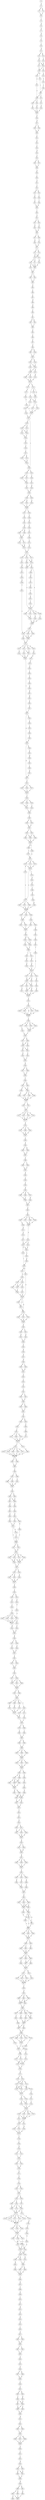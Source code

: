 strict digraph  {
	S0 -> S1 [ label = P ];
	S1 -> S2 [ label = D ];
	S1 -> S3 [ label = E ];
	S2 -> S4 [ label = T ];
	S3 -> S4 [ label = T ];
	S4 -> S5 [ label = I ];
	S5 -> S6 [ label = D ];
	S6 -> S7 [ label = E ];
	S7 -> S8 [ label = R ];
	S8 -> S9 [ label = T ];
	S9 -> S10 [ label = I ];
	S10 -> S11 [ label = N ];
	S11 -> S12 [ label = K ];
	S11 -> S13 [ label = N ];
	S12 -> S14 [ label = K ];
	S13 -> S15 [ label = L ];
	S14 -> S16 [ label = K ];
	S14 -> S17 [ label = N ];
	S15 -> S16 [ label = K ];
	S16 -> S18 [ label = L ];
	S16 -> S19 [ label = I ];
	S17 -> S18 [ label = L ];
	S18 -> S20 [ label = T ];
	S18 -> S21 [ label = N ];
	S19 -> S22 [ label = A ];
	S20 -> S23 [ label = P ];
	S21 -> S24 [ label = I ];
	S22 -> S25 [ label = D ];
	S23 -> S26 [ label = F ];
	S24 -> S27 [ label = Y ];
	S24 -> S26 [ label = F ];
	S25 -> S28 [ label = E ];
	S26 -> S29 [ label = T ];
	S26 -> S30 [ label = V ];
	S27 -> S31 [ label = K ];
	S28 -> S24 [ label = I ];
	S29 -> S32 [ label = I ];
	S30 -> S33 [ label = R ];
	S31 -> S34 [ label = E ];
	S32 -> S35 [ label = Q ];
	S33 -> S35 [ label = Q ];
	S34 -> S35 [ label = Q ];
	S35 -> S36 [ label = E ];
	S36 -> S37 [ label = N ];
	S37 -> S38 [ label = L ];
	S37 -> S39 [ label = V ];
	S38 -> S40 [ label = N ];
	S39 -> S40 [ label = N ];
	S40 -> S41 [ label = L ];
	S41 -> S42 [ label = A ];
	S42 -> S43 [ label = L ];
	S43 -> S44 [ label = N ];
	S44 -> S45 [ label = S ];
	S45 -> S46 [ label = A ];
	S45 -> S47 [ label = S ];
	S46 -> S48 [ label = S ];
	S47 -> S48 [ label = S ];
	S48 -> S49 [ label = A ];
	S49 -> S50 [ label = I ];
	S50 -> S51 [ label = G ];
	S51 -> S52 [ label = C ];
	S52 -> S53 [ label = H ];
	S52 -> S54 [ label = S ];
	S53 -> S55 [ label = V ];
	S54 -> S56 [ label = I ];
	S55 -> S57 [ label = V ];
	S56 -> S58 [ label = I ];
	S57 -> S59 [ label = N ];
	S58 -> S59 [ label = N ];
	S59 -> S60 [ label = I ];
	S60 -> S61 [ label = G ];
	S61 -> S62 [ label = A ];
	S61 -> S63 [ label = V ];
	S62 -> S64 [ label = E ];
	S63 -> S65 [ label = F ];
	S64 -> S66 [ label = D ];
	S65 -> S66 [ label = D ];
	S66 -> S67 [ label = L ];
	S66 -> S68 [ label = I ];
	S67 -> S69 [ label = K ];
	S68 -> S70 [ label = T ];
	S69 -> S71 [ label = E ];
	S70 -> S71 [ label = E ];
	S71 -> S72 [ label = G ];
	S71 -> S73 [ label = A ];
	S72 -> S74 [ label = K ];
	S72 -> S75 [ label = R ];
	S73 -> S74 [ label = K ];
	S74 -> S76 [ label = P ];
	S74 -> S77 [ label = E ];
	S75 -> S78 [ label = Q ];
	S76 -> S79 [ label = Y ];
	S76 -> S80 [ label = H ];
	S77 -> S80 [ label = H ];
	S78 -> S80 [ label = H ];
	S79 -> S81 [ label = L ];
	S80 -> S81 [ label = L ];
	S81 -> S82 [ label = V ];
	S81 -> S83 [ label = I ];
	S82 -> S84 [ label = L ];
	S83 -> S84 [ label = L ];
	S84 -> S85 [ label = G ];
	S85 -> S86 [ label = L ];
	S86 -> S87 [ label = L ];
	S87 -> S88 [ label = W ];
	S88 -> S89 [ label = Q ];
	S89 -> S90 [ label = V ];
	S90 -> S91 [ label = I ];
	S91 -> S92 [ label = K ];
	S91 -> S93 [ label = R ];
	S92 -> S94 [ label = I ];
	S93 -> S94 [ label = I ];
	S94 -> S95 [ label = G ];
	S95 -> S96 [ label = L ];
	S96 -> S97 [ label = F ];
	S97 -> S98 [ label = A ];
	S98 -> S99 [ label = D ];
	S98 -> S100 [ label = K ];
	S99 -> S101 [ label = I ];
	S100 -> S101 [ label = I ];
	S101 -> S102 [ label = E ];
	S101 -> S103 [ label = D ];
	S102 -> S104 [ label = L ];
	S102 -> S105 [ label = I ];
	S103 -> S104 [ label = L ];
	S104 -> S106 [ label = S ];
	S104 -> S107 [ label = K ];
	S105 -> S106 [ label = S ];
	S106 -> S108 [ label = R ];
	S106 -> S109 [ label = K ];
	S107 -> S110 [ label = H ];
	S108 -> S111 [ label = N ];
	S109 -> S111 [ label = N ];
	S110 -> S111 [ label = N ];
	S111 -> S112 [ label = E ];
	S111 -> S113 [ label = P ];
	S112 -> S114 [ label = V ];
	S112 -> S115 [ label = A ];
	S112 -> S116 [ label = V ];
	S113 -> S117 [ label = G ];
	S114 -> S118 [ label = L ];
	S114 -> S119 [ label = M ];
	S115 -> S118 [ label = L ];
	S116 -> S115 [ label = A ];
	S117 -> S120 [ label = I ];
	S118 -> S121 [ label = I ];
	S118 -> S122 [ label = V ];
	S119 -> S123 [ label = F ];
	S120 -> S124 [ label = S ];
	S121 -> S125 [ label = A ];
	S122 -> S125 [ label = A ];
	S123 -> S126 [ label = S ];
	S124 -> S125 [ label = A ];
	S125 -> S127 [ label = L ];
	S126 -> S127 [ label = L ];
	S127 -> S128 [ label = L ];
	S127 -> S129 [ label = L ];
	S128 -> S130 [ label = R ];
	S128 -> S131 [ label = E ];
	S129 -> S132 [ label = M ];
	S129 -> S133 [ label = L ];
	S130 -> S134 [ label = E ];
	S130 -> S135 [ label = D ];
	S131 -> S134 [ label = E ];
	S132 -> S136 [ label = K ];
	S132 -> S137 [ label = A ];
	S133 -> S138 [ label = T ];
	S134 -> S139 [ label = G ];
	S135 -> S139 [ label = G ];
	S136 -> S140 [ label = L ];
	S137 -> S140 [ label = L ];
	S138 -> S141 [ label = V ];
	S139 -> S142 [ label = E ];
	S140 -> S143 [ label = S ];
	S141 -> S144 [ label = R ];
	S142 -> S145 [ label = S ];
	S143 -> S146 [ label = P ];
	S144 -> S146 [ label = P ];
	S145 -> S147 [ label = L ];
	S146 -> S148 [ label = E ];
	S146 -> S149 [ label = L ];
	S147 -> S150 [ label = E ];
	S147 -> S151 [ label = D ];
	S148 -> S152 [ label = E ];
	S148 -> S153 [ label = D ];
	S149 -> S154 [ label = Q ];
	S150 -> S155 [ label = D ];
	S151 -> S155 [ label = D ];
	S152 -> S156 [ label = L ];
	S153 -> S156 [ label = L ];
	S154 -> S156 [ label = L ];
	S155 -> S129 [ label = L ];
	S156 -> S157 [ label = L ];
	S156 -> S158 [ label = I ];
	S157 -> S159 [ label = L ];
	S158 -> S160 [ label = F ];
	S159 -> S161 [ label = R ];
	S160 -> S162 [ label = N ];
	S161 -> S163 [ label = W ];
	S162 -> S164 [ label = P ];
	S163 -> S165 [ label = A ];
	S163 -> S166 [ label = M ];
	S164 -> S167 [ label = L ];
	S165 -> S168 [ label = N ];
	S166 -> S168 [ label = N ];
	S167 -> S169 [ label = H ];
	S168 -> S170 [ label = Y ];
	S168 -> S171 [ label = F ];
	S169 -> S172 [ label = L ];
	S170 -> S173 [ label = H ];
	S171 -> S173 [ label = H ];
	S172 -> S174 [ label = K ];
	S173 -> S175 [ label = L ];
	S174 -> S175 [ label = L ];
	S175 -> S176 [ label = E ];
	S175 -> S177 [ label = A ];
	S175 -> S178 [ label = K ];
	S176 -> S179 [ label = N ];
	S176 -> S180 [ label = E ];
	S177 -> S179 [ label = N ];
	S178 -> S181 [ label = S ];
	S179 -> S182 [ label = S ];
	S179 -> S183 [ label = A ];
	S180 -> S183 [ label = A ];
	S181 -> S184 [ label = M ];
	S182 -> S185 [ label = G ];
	S182 -> S186 [ label = A ];
	S183 -> S185 [ label = G ];
	S184 -> S187 [ label = S ];
	S185 -> S188 [ label = C ];
	S185 -> S189 [ label = G ];
	S185 -> S190 [ label = V ];
	S185 -> S191 [ label = Y ];
	S186 -> S192 [ label = K ];
	S187 -> S193 [ label = I ];
	S188 -> S194 [ label = S ];
	S189 -> S195 [ label = K ];
	S190 -> S196 [ label = G ];
	S191 -> S196 [ label = G ];
	S192 -> S197 [ label = Y ];
	S193 -> S198 [ label = Q ];
	S194 -> S199 [ label = K ];
	S195 -> S199 [ label = K ];
	S196 -> S199 [ label = K ];
	S197 -> S200 [ label = Q ];
	S198 -> S201 [ label = V ];
	S199 -> S202 [ label = I ];
	S200 -> S203 [ label = A ];
	S201 -> S204 [ label = S ];
	S202 -> S204 [ label = S ];
	S202 -> S205 [ label = K ];
	S202 -> S206 [ label = N ];
	S203 -> S207 [ label = K ];
	S204 -> S208 [ label = N ];
	S204 -> S209 [ label = S ];
	S205 -> S208 [ label = N ];
	S206 -> S208 [ label = N ];
	S207 -> S210 [ label = T ];
	S208 -> S211 [ label = F ];
	S209 -> S211 [ label = F ];
	S210 -> S185 [ label = G ];
	S211 -> S212 [ label = S ];
	S211 -> S213 [ label = N ];
	S211 -> S214 [ label = T ];
	S211 -> S215 [ label = R ];
	S212 -> S216 [ label = T ];
	S212 -> S217 [ label = S ];
	S213 -> S218 [ label = A ];
	S214 -> S217 [ label = S ];
	S215 -> S219 [ label = Q ];
	S216 -> S220 [ label = D ];
	S217 -> S220 [ label = D ];
	S218 -> S220 [ label = D ];
	S219 -> S221 [ label = N ];
	S220 -> S222 [ label = I ];
	S221 -> S223 [ label = F ];
	S222 -> S224 [ label = K ];
	S222 -> S225 [ label = S ];
	S223 -> S226 [ label = S ];
	S224 -> S227 [ label = D ];
	S224 -> S228 [ label = C ];
	S225 -> S229 [ label = L ];
	S226 -> S230 [ label = I ];
	S227 -> S231 [ label = S ];
	S228 -> S232 [ label = S ];
	S229 -> S233 [ label = I ];
	S230 -> S234 [ label = T ];
	S231 -> S235 [ label = K ];
	S231 -> S236 [ label = I ];
	S231 -> S237 [ label = R ];
	S232 -> S238 [ label = H ];
	S233 -> S239 [ label = L ];
	S234 -> S240 [ label = L ];
	S235 -> S241 [ label = A ];
	S236 -> S241 [ label = A ];
	S237 -> S241 [ label = A ];
	S238 -> S242 [ label = I ];
	S239 -> S243 [ label = T ];
	S240 -> S244 [ label = Q ];
	S241 -> S245 [ label = Y ];
	S242 -> S246 [ label = I ];
	S243 -> S224 [ label = K ];
	S244 -> S247 [ label = N ];
	S245 -> S248 [ label = Y ];
	S245 -> S249 [ label = A ];
	S245 -> S250 [ label = F ];
	S246 -> S251 [ label = E ];
	S247 -> S252 [ label = H ];
	S248 -> S253 [ label = H ];
	S249 -> S254 [ label = C ];
	S250 -> S253 [ label = H ];
	S251 -> S227 [ label = D ];
	S252 -> S255 [ label = S ];
	S253 -> S256 [ label = L ];
	S254 -> S256 [ label = L ];
	S255 -> S257 [ label = S ];
	S256 -> S258 [ label = L ];
	S257 -> S222 [ label = I ];
	S258 -> S259 [ label = E ];
	S258 -> S260 [ label = N ];
	S259 -> S261 [ label = Q ];
	S260 -> S261 [ label = Q ];
	S261 -> S262 [ label = V ];
	S261 -> S263 [ label = I ];
	S262 -> S264 [ label = A ];
	S262 -> S265 [ label = S ];
	S263 -> S266 [ label = Q ];
	S263 -> S264 [ label = A ];
	S264 -> S267 [ label = P ];
	S265 -> S267 [ label = P ];
	S266 -> S267 [ label = P ];
	S267 -> S268 [ label = K ];
	S267 -> S269 [ label = V ];
	S268 -> S270 [ label = G ];
	S269 -> S271 [ label = D ];
	S270 -> S271 [ label = D ];
	S271 -> S272 [ label = E ];
	S271 -> S273 [ label = D ];
	S271 -> S274 [ label = K ];
	S272 -> S275 [ label = E ];
	S272 -> S276 [ label = D ];
	S273 -> S275 [ label = E ];
	S274 -> S275 [ label = E ];
	S275 -> S277 [ label = G ];
	S275 -> S278 [ label = T ];
	S276 -> S277 [ label = G ];
	S277 -> S279 [ label = I ];
	S277 -> S280 [ label = Q ];
	S277 -> S281 [ label = V ];
	S278 -> S282 [ label = N ];
	S279 -> S283 [ label = P ];
	S280 -> S283 [ label = P ];
	S281 -> S283 [ label = P ];
	S282 -> S284 [ label = Q ];
	S283 -> S285 [ label = A ];
	S283 -> S286 [ label = P ];
	S283 -> S287 [ label = R ];
	S284 -> S288 [ label = Y ];
	S285 -> S289 [ label = V ];
	S286 -> S290 [ label = I ];
	S287 -> S289 [ label = V ];
	S288 -> S291 [ label = E ];
	S289 -> S292 [ label = V ];
	S289 -> S293 [ label = D ];
	S290 -> S294 [ label = T ];
	S290 -> S295 [ label = A ];
	S291 -> S296 [ label = L ];
	S292 -> S297 [ label = I ];
	S293 -> S297 [ label = I ];
	S294 -> S298 [ label = A ];
	S295 -> S297 [ label = I ];
	S296 -> S299 [ label = M ];
	S297 -> S300 [ label = D ];
	S298 -> S301 [ label = T ];
	S299 -> S283 [ label = P ];
	S300 -> S302 [ label = M ];
	S300 -> S303 [ label = F ];
	S301 -> S304 [ label = I ];
	S302 -> S305 [ label = S ];
	S302 -> S306 [ label = T ];
	S303 -> S305 [ label = S ];
	S304 -> S307 [ label = E ];
	S305 -> S308 [ label = G ];
	S306 -> S308 [ label = G ];
	S307 -> S309 [ label = V ];
	S308 -> S310 [ label = L ];
	S308 -> S311 [ label = F ];
	S309 -> S312 [ label = K ];
	S310 -> S313 [ label = R ];
	S311 -> S314 [ label = N ];
	S312 -> S315 [ label = D ];
	S312 -> S316 [ label = S ];
	S312 -> S317 [ label = E ];
	S313 -> S318 [ label = E ];
	S314 -> S319 [ label = D ];
	S315 -> S320 [ label = D ];
	S315 -> S321 [ label = E ];
	S316 -> S322 [ label = N ];
	S317 -> S320 [ label = D ];
	S318 -> S312 [ label = K ];
	S319 -> S312 [ label = K ];
	S320 -> S323 [ label = I ];
	S320 -> S324 [ label = L ];
	S320 -> S325 [ label = V ];
	S321 -> S324 [ label = L ];
	S322 -> S326 [ label = T ];
	S323 -> S327 [ label = Q ];
	S324 -> S328 [ label = K ];
	S324 -> S329 [ label = R ];
	S325 -> S328 [ label = K ];
	S326 -> S330 [ label = D ];
	S327 -> S331 [ label = R ];
	S328 -> S331 [ label = R ];
	S329 -> S331 [ label = R ];
	S330 -> S331 [ label = R ];
	S331 -> S332 [ label = A ];
	S332 -> S333 [ label = E ];
	S333 -> S334 [ label = C ];
	S333 -> S335 [ label = R ];
	S333 -> S336 [ label = M ];
	S333 -> S337 [ label = V ];
	S333 -> S338 [ label = S ];
	S334 -> S336 [ label = M ];
	S335 -> S336 [ label = M ];
	S336 -> S339 [ label = L ];
	S337 -> S336 [ label = M ];
	S338 -> S336 [ label = M ];
	S339 -> S340 [ label = Q ];
	S339 -> S341 [ label = E ];
	S339 -> S342 [ label = D ];
	S339 -> S343 [ label = V ];
	S340 -> S344 [ label = Q ];
	S341 -> S345 [ label = E ];
	S342 -> S344 [ label = Q ];
	S343 -> S344 [ label = Q ];
	S344 -> S346 [ label = A ];
	S345 -> S346 [ label = A ];
	S346 -> S347 [ label = E ];
	S346 -> S348 [ label = D ];
	S347 -> S349 [ label = R ];
	S348 -> S349 [ label = R ];
	S348 -> S350 [ label = K ];
	S349 -> S351 [ label = L ];
	S349 -> S352 [ label = M ];
	S350 -> S351 [ label = L ];
	S351 -> S353 [ label = G ];
	S352 -> S354 [ label = N ];
	S353 -> S355 [ label = C ];
	S354 -> S355 [ label = C ];
	S355 -> S356 [ label = R ];
	S356 -> S357 [ label = Q ];
	S356 -> S358 [ label = E ];
	S357 -> S359 [ label = F ];
	S358 -> S359 [ label = F ];
	S359 -> S360 [ label = V ];
	S360 -> S361 [ label = T ];
	S360 -> S362 [ label = M ];
	S361 -> S363 [ label = A ];
	S361 -> S364 [ label = P ];
	S362 -> S363 [ label = A ];
	S363 -> S365 [ label = T ];
	S363 -> S366 [ label = K ];
	S363 -> S367 [ label = H ];
	S364 -> S368 [ label = A ];
	S365 -> S369 [ label = D ];
	S366 -> S369 [ label = D ];
	S367 -> S369 [ label = D ];
	S368 -> S369 [ label = D ];
	S369 -> S370 [ label = V ];
	S369 -> S371 [ label = I ];
	S370 -> S372 [ label = V ];
	S371 -> S372 [ label = V ];
	S372 -> S373 [ label = R ];
	S372 -> S374 [ label = K ];
	S372 -> S375 [ label = S ];
	S372 -> S376 [ label = N ];
	S373 -> S377 [ label = G ];
	S374 -> S377 [ label = G ];
	S375 -> S377 [ label = G ];
	S376 -> S377 [ label = G ];
	S377 -> S378 [ label = N ];
	S378 -> S379 [ label = P ];
	S378 -> S380 [ label = T ];
	S378 -> S381 [ label = S ];
	S379 -> S382 [ label = K ];
	S380 -> S382 [ label = K ];
	S381 -> S382 [ label = K ];
	S382 -> S383 [ label = L ];
	S383 -> S384 [ label = N ];
	S384 -> S385 [ label = L ];
	S384 -> S386 [ label = M ];
	S385 -> S387 [ label = A ];
	S386 -> S387 [ label = A ];
	S387 -> S388 [ label = F ];
	S388 -> S389 [ label = I ];
	S388 -> S390 [ label = V ];
	S389 -> S391 [ label = A ];
	S390 -> S391 [ label = A ];
	S391 -> S392 [ label = N ];
	S392 -> S393 [ label = L ];
	S393 -> S394 [ label = F ];
	S394 -> S395 [ label = N ];
	S395 -> S396 [ label = R ];
	S395 -> S397 [ label = T ];
	S395 -> S398 [ label = K ];
	S396 -> S399 [ label = Y ];
	S397 -> S400 [ label = H ];
	S398 -> S399 [ label = Y ];
	S399 -> S401 [ label = P ];
	S400 -> S401 [ label = P ];
	S401 -> S402 [ label = A ];
	S402 -> S403 [ label = L ];
	S403 -> S404 [ label = H ];
	S403 -> S405 [ label = V ];
	S403 -> S406 [ label = K ];
	S403 -> S407 [ label = Q ];
	S404 -> S408 [ label = K ];
	S405 -> S409 [ label = A ];
	S406 -> S408 [ label = K ];
	S407 -> S408 [ label = K ];
	S408 -> S410 [ label = P ];
	S409 -> S411 [ label = R ];
	S410 -> S412 [ label = E ];
	S410 -> S413 [ label = A ];
	S411 -> S414 [ label = D ];
	S412 -> S415 [ label = N ];
	S412 -> S416 [ label = E ];
	S413 -> S415 [ label = N ];
	S414 -> S417 [ label = I ];
	S415 -> S418 [ label = Q ];
	S416 -> S419 [ label = I ];
	S417 -> S412 [ label = E ];
	S418 -> S420 [ label = D ];
	S419 -> S421 [ label = D ];
	S419 -> S422 [ label = E ];
	S420 -> S419 [ label = I ];
	S421 -> S423 [ label = W ];
	S422 -> S424 [ label = E ];
	S423 -> S425 [ label = G ];
	S423 -> S426 [ label = S ];
	S424 -> S427 [ label = G ];
	S424 -> S428 [ label = E ];
	S424 -> S429 [ label = A ];
	S425 -> S430 [ label = A ];
	S425 -> S431 [ label = L ];
	S426 -> S432 [ label = S ];
	S426 -> S431 [ label = L ];
	S427 -> S428 [ label = E ];
	S428 -> S433 [ label = T ];
	S428 -> S434 [ label = D ];
	S428 -> S435 [ label = S ];
	S429 -> S427 [ label = G ];
	S430 -> S436 [ label = L ];
	S431 -> S436 [ label = L ];
	S432 -> S437 [ label = I ];
	S433 -> S438 [ label = R ];
	S434 -> S438 [ label = R ];
	S435 -> S438 [ label = R ];
	S436 -> S424 [ label = E ];
	S437 -> S424 [ label = E ];
	S438 -> S439 [ label = E ];
	S439 -> S440 [ label = E ];
	S439 -> S441 [ label = V ];
	S440 -> S442 [ label = R ];
	S441 -> S443 [ label = K ];
	S442 -> S444 [ label = T ];
	S443 -> S444 [ label = T ];
	S444 -> S445 [ label = F ];
	S445 -> S446 [ label = R ];
	S446 -> S447 [ label = N ];
	S447 -> S448 [ label = W ];
	S448 -> S449 [ label = M ];
	S448 -> S450 [ label = I ];
	S449 -> S451 [ label = N ];
	S450 -> S451 [ label = N ];
	S451 -> S452 [ label = S ];
	S452 -> S453 [ label = L ];
	S453 -> S454 [ label = G ];
	S454 -> S455 [ label = V ];
	S455 -> S456 [ label = N ];
	S455 -> S457 [ label = S ];
	S456 -> S458 [ label = P ];
	S457 -> S458 [ label = P ];
	S458 -> S459 [ label = R ];
	S458 -> S460 [ label = F ];
	S459 -> S461 [ label = V ];
	S460 -> S461 [ label = V ];
	S461 -> S462 [ label = N ];
	S462 -> S463 [ label = H ];
	S462 -> S464 [ label = K ];
	S463 -> S465 [ label = L ];
	S464 -> S466 [ label = F ];
	S465 -> S467 [ label = Y ];
	S466 -> S468 [ label = T ];
	S467 -> S469 [ label = S ];
	S467 -> S470 [ label = G ];
	S467 -> S471 [ label = T ];
	S468 -> S472 [ label = R ];
	S469 -> S473 [ label = D ];
	S470 -> S473 [ label = D ];
	S471 -> S473 [ label = D ];
	S472 -> S473 [ label = D ];
	S473 -> S474 [ label = L ];
	S473 -> S475 [ label = I ];
	S474 -> S476 [ label = S ];
	S474 -> S477 [ label = N ];
	S474 -> S478 [ label = A ];
	S474 -> S479 [ label = V ];
	S474 -> S480 [ label = G ];
	S475 -> S481 [ label = D ];
	S476 -> S482 [ label = D ];
	S477 -> S482 [ label = D ];
	S478 -> S482 [ label = D ];
	S479 -> S482 [ label = D ];
	S480 -> S482 [ label = D ];
	S481 -> S482 [ label = D ];
	S482 -> S483 [ label = A ];
	S482 -> S484 [ label = G ];
	S483 -> S485 [ label = L ];
	S484 -> S485 [ label = L ];
	S485 -> S486 [ label = V ];
	S486 -> S487 [ label = I ];
	S486 -> S488 [ label = L ];
	S487 -> S489 [ label = F ];
	S487 -> S490 [ label = I ];
	S488 -> S491 [ label = L ];
	S489 -> S492 [ label = Q ];
	S490 -> S492 [ label = Q ];
	S491 -> S492 [ label = Q ];
	S492 -> S493 [ label = L ];
	S493 -> S494 [ label = Y ];
	S493 -> S495 [ label = F ];
	S494 -> S496 [ label = E ];
	S494 -> S497 [ label = Q ];
	S495 -> S496 [ label = E ];
	S496 -> S498 [ label = K ];
	S497 -> S499 [ label = Q ];
	S498 -> S500 [ label = I ];
	S499 -> S501 [ label = V ];
	S500 -> S502 [ label = K ];
	S501 -> S503 [ label = A ];
	S502 -> S504 [ label = V ];
	S502 -> S505 [ label = T ];
	S503 -> S506 [ label = G ];
	S504 -> S507 [ label = P ];
	S505 -> S508 [ label = R ];
	S506 -> S507 [ label = P ];
	S507 -> S509 [ label = V ];
	S507 -> S510 [ label = D ];
	S508 -> S509 [ label = V ];
	S509 -> S511 [ label = D ];
	S509 -> S512 [ label = N ];
	S510 -> S513 [ label = C ];
	S511 -> S514 [ label = W ];
	S512 -> S514 [ label = W ];
	S513 -> S509 [ label = V ];
	S514 -> S515 [ label = N ];
	S514 -> S516 [ label = S ];
	S514 -> S517 [ label = R ];
	S514 -> S518 [ label = D ];
	S515 -> S519 [ label = R ];
	S515 -> S520 [ label = K ];
	S516 -> S520 [ label = K ];
	S517 -> S519 [ label = R ];
	S518 -> S519 [ label = R ];
	S519 -> S521 [ label = V ];
	S520 -> S521 [ label = V ];
	S521 -> S522 [ label = N ];
	S521 -> S523 [ label = T ];
	S522 -> S524 [ label = K ];
	S522 -> S525 [ label = N ];
	S523 -> S526 [ label = Q ];
	S524 -> S527 [ label = P ];
	S525 -> S527 [ label = P ];
	S526 -> S527 [ label = P ];
	S527 -> S528 [ label = P ];
	S528 -> S529 [ label = Y ];
	S529 -> S530 [ label = P ];
	S529 -> S531 [ label = K ];
	S530 -> S532 [ label = K ];
	S531 -> S533 [ label = P ];
	S532 -> S534 [ label = L ];
	S533 -> S535 [ label = P ];
	S534 -> S536 [ label = G ];
	S535 -> S537 [ label = A ];
	S536 -> S538 [ label = G ];
	S536 -> S537 [ label = A ];
	S536 -> S539 [ label = S ];
	S536 -> S540 [ label = E ];
	S537 -> S541 [ label = Q ];
	S537 -> S542 [ label = N ];
	S538 -> S542 [ label = N ];
	S539 -> S542 [ label = N ];
	S540 -> S542 [ label = N ];
	S541 -> S543 [ label = F ];
	S542 -> S544 [ label = M ];
	S543 -> S545 [ label = K ];
	S544 -> S545 [ label = K ];
	S545 -> S546 [ label = K ];
	S546 -> S547 [ label = L ];
	S546 -> S548 [ label = R ];
	S547 -> S549 [ label = E ];
	S548 -> S550 [ label = A ];
	S549 -> S551 [ label = N ];
	S550 -> S551 [ label = N ];
	S551 -> S552 [ label = C ];
	S552 -> S553 [ label = N ];
	S552 -> S554 [ label = Q ];
	S553 -> S555 [ label = Y ];
	S554 -> S555 [ label = Y ];
	S555 -> S556 [ label = A ];
	S556 -> S557 [ label = V ];
	S556 -> S558 [ label = I ];
	S557 -> S559 [ label = E ];
	S558 -> S560 [ label = D ];
	S558 -> S559 [ label = E ];
	S558 -> S561 [ label = S ];
	S559 -> S562 [ label = L ];
	S560 -> S562 [ label = L ];
	S561 -> S562 [ label = L ];
	S562 -> S563 [ label = G ];
	S562 -> S564 [ label = A ];
	S563 -> S565 [ label = K ];
	S564 -> S565 [ label = K ];
	S565 -> S566 [ label = N ];
	S565 -> S567 [ label = T ];
	S565 -> S568 [ label = S ];
	S565 -> S569 [ label = D ];
	S566 -> S570 [ label = Q ];
	S567 -> S571 [ label = L ];
	S567 -> S572 [ label = T ];
	S568 -> S573 [ label = E ];
	S569 -> S574 [ label = K ];
	S570 -> S575 [ label = A ];
	S571 -> S576 [ label = G ];
	S572 -> S577 [ label = K ];
	S573 -> S575 [ label = A ];
	S574 -> S575 [ label = A ];
	S575 -> S577 [ label = K ];
	S576 -> S578 [ label = F ];
	S577 -> S578 [ label = F ];
	S578 -> S579 [ label = S ];
	S578 -> S580 [ label = K ];
	S579 -> S581 [ label = L ];
	S580 -> S582 [ label = I ];
	S581 -> S583 [ label = V ];
	S582 -> S583 [ label = V ];
	S583 -> S584 [ label = G ];
	S583 -> S585 [ label = N ];
	S584 -> S586 [ label = I ];
	S585 -> S586 [ label = I ];
	S586 -> S587 [ label = G ];
	S586 -> S588 [ label = D ];
	S586 -> S589 [ label = A ];
	S587 -> S590 [ label = G ];
	S588 -> S590 [ label = G ];
	S589 -> S590 [ label = G ];
	S590 -> S591 [ label = Q ];
	S590 -> S592 [ label = N ];
	S590 -> S593 [ label = T ];
	S591 -> S594 [ label = D ];
	S592 -> S594 [ label = D ];
	S593 -> S594 [ label = D ];
	S594 -> S595 [ label = L ];
	S594 -> S596 [ label = I ];
	S595 -> S597 [ label = N ];
	S595 -> S598 [ label = H ];
	S596 -> S599 [ label = F ];
	S597 -> S600 [ label = E ];
	S597 -> S601 [ label = A ];
	S597 -> S602 [ label = D ];
	S598 -> S600 [ label = E ];
	S599 -> S603 [ label = N ];
	S600 -> S604 [ label = G ];
	S601 -> S604 [ label = G ];
	S602 -> S604 [ label = G ];
	S603 -> S605 [ label = E ];
	S604 -> S606 [ label = N ];
	S604 -> S607 [ label = K ];
	S605 -> S608 [ label = Q ];
	S606 -> S609 [ label = R ];
	S606 -> S610 [ label = P ];
	S607 -> S609 [ label = R ];
	S608 -> S609 [ label = R ];
	S609 -> S611 [ label = T ];
	S609 -> S612 [ label = K ];
	S610 -> S611 [ label = T ];
	S611 -> S613 [ label = L ];
	S612 -> S613 [ label = L ];
	S613 -> S614 [ label = T ];
	S614 -> S615 [ label = L ];
	S615 -> S616 [ label = A ];
	S616 -> S617 [ label = L ];
	S616 -> S618 [ label = V ];
	S617 -> S619 [ label = I ];
	S617 -> S620 [ label = L ];
	S617 -> S621 [ label = V ];
	S618 -> S621 [ label = V ];
	S619 -> S622 [ label = W ];
	S620 -> S622 [ label = W ];
	S621 -> S622 [ label = W ];
	S622 -> S623 [ label = Q ];
	S623 -> S624 [ label = L ];
	S623 -> S625 [ label = V ];
	S624 -> S626 [ label = M ];
	S625 -> S626 [ label = M ];
	S626 -> S627 [ label = R ];
	S627 -> S628 [ label = R ];
	S627 -> S629 [ label = A ];
	S627 -> S630 [ label = K ];
	S628 -> S631 [ label = Y ];
	S629 -> S631 [ label = Y ];
	S630 -> S631 [ label = Y ];
	S631 -> S632 [ label = T ];
	S632 -> S633 [ label = L ];
	S632 -> S634 [ label = F ];
	S632 -> S635 [ label = I ];
	S633 -> S636 [ label = N ];
	S634 -> S637 [ label = K ];
	S635 -> S638 [ label = Q ];
	S636 -> S639 [ label = I ];
	S637 -> S639 [ label = I ];
	S638 -> S640 [ label = V ];
	S639 -> S641 [ label = L ];
	S640 -> S641 [ label = L ];
	S641 -> S642 [ label = E ];
	S642 -> S643 [ label = E ];
	S642 -> S644 [ label = R ];
	S642 -> S645 [ label = D ];
	S643 -> S646 [ label = I ];
	S643 -> S647 [ label = L ];
	S644 -> S646 [ label = I ];
	S645 -> S646 [ label = I ];
	S645 -> S647 [ label = L ];
	S646 -> S648 [ label = G ];
	S646 -> S649 [ label = S ];
	S647 -> S648 [ label = G ];
	S648 -> S650 [ label = G ];
	S648 -> S651 [ label = D ];
	S648 -> S652 [ label = E ];
	S649 -> S652 [ label = E ];
	S650 -> S653 [ label = G ];
	S651 -> S653 [ label = G ];
	S652 -> S651 [ label = D ];
	S652 -> S653 [ label = G ];
	S653 -> S654 [ label = Q ];
	S653 -> S655 [ label = S ];
	S653 -> S656 [ label = E ];
	S654 -> S657 [ label = K ];
	S655 -> S657 [ label = K ];
	S656 -> S657 [ label = K ];
	S657 -> S658 [ label = V ];
	S657 -> S659 [ label = I ];
	S658 -> S660 [ label = N ];
	S658 -> S661 [ label = T ];
	S659 -> S662 [ label = K ];
	S660 -> S663 [ label = D ];
	S661 -> S663 [ label = D ];
	S662 -> S663 [ label = D ];
	S663 -> S664 [ label = E ];
	S663 -> S665 [ label = Q ];
	S663 -> S666 [ label = D ];
	S664 -> S667 [ label = I ];
	S665 -> S668 [ label = E ];
	S666 -> S667 [ label = I ];
	S666 -> S669 [ label = T ];
	S667 -> S670 [ label = I ];
	S668 -> S670 [ label = I ];
	S669 -> S670 [ label = I ];
	S670 -> S671 [ label = V ];
	S670 -> S672 [ label = M ];
	S671 -> S673 [ label = N ];
	S671 -> S674 [ label = H ];
	S671 -> S675 [ label = T ];
	S672 -> S676 [ label = D ];
	S673 -> S677 [ label = W ];
	S674 -> S677 [ label = W ];
	S675 -> S677 [ label = W ];
	S676 -> S677 [ label = W ];
	S677 -> S678 [ label = V ];
	S678 -> S679 [ label = N ];
	S679 -> S680 [ label = E ];
	S679 -> S681 [ label = Q ];
	S679 -> S682 [ label = H ];
	S680 -> S683 [ label = T ];
	S681 -> S684 [ label = K ];
	S681 -> S683 [ label = T ];
	S682 -> S683 [ label = T ];
	S683 -> S685 [ label = L ];
	S684 -> S685 [ label = L ];
	S685 -> S686 [ label = K ];
	S685 -> S687 [ label = E ];
	S685 -> S688 [ label = A ];
	S685 -> S689 [ label = R ];
	S686 -> S690 [ label = E ];
	S687 -> S691 [ label = S ];
	S688 -> S692 [ label = Q ];
	S689 -> S693 [ label = D ];
	S689 -> S692 [ label = Q ];
	S690 -> S694 [ label = A ];
	S691 -> S695 [ label = S ];
	S692 -> S694 [ label = A ];
	S693 -> S694 [ label = A ];
	S694 -> S696 [ label = E ];
	S694 -> S697 [ label = G ];
	S695 -> S697 [ label = G ];
	S696 -> S698 [ label = K ];
	S697 -> S698 [ label = K ];
	S698 -> S699 [ label = R ];
	S698 -> S700 [ label = E ];
	S698 -> S701 [ label = G ];
	S698 -> S702 [ label = S ];
	S698 -> S703 [ label = D ];
	S699 -> S704 [ label = S ];
	S700 -> S704 [ label = S ];
	S701 -> S705 [ label = T ];
	S702 -> S704 [ label = S ];
	S703 -> S706 [ label = T ];
	S704 -> S707 [ label = S ];
	S704 -> S708 [ label = R ];
	S705 -> S707 [ label = S ];
	S706 -> S709 [ label = I ];
	S707 -> S709 [ label = I ];
	S708 -> S710 [ label = L ];
	S709 -> S711 [ label = S ];
	S709 -> S712 [ label = A ];
	S710 -> S713 [ label = V ];
	S711 -> S714 [ label = S ];
	S711 -> S715 [ label = G ];
	S712 -> S714 [ label = S ];
	S713 -> S714 [ label = S ];
	S714 -> S716 [ label = F ];
	S715 -> S716 [ label = F ];
	S716 -> S717 [ label = K ];
	S717 -> S718 [ label = D ];
	S717 -> S719 [ label = V ];
	S718 -> S720 [ label = P ];
	S718 -> S721 [ label = S ];
	S718 -> S722 [ label = G ];
	S719 -> S720 [ label = P ];
	S720 -> S723 [ label = K ];
	S720 -> S724 [ label = P ];
	S720 -> S725 [ label = S ];
	S721 -> S725 [ label = S ];
	S721 -> S723 [ label = K ];
	S722 -> S726 [ label = Q ];
	S723 -> S727 [ label = I ];
	S724 -> S728 [ label = T ];
	S725 -> S727 [ label = I ];
	S726 -> S727 [ label = I ];
	S727 -> S729 [ label = S ];
	S727 -> S730 [ label = T ];
	S728 -> S731 [ label = A ];
	S729 -> S732 [ label = T ];
	S729 -> S733 [ label = S ];
	S730 -> S732 [ label = T ];
	S731 -> S734 [ label = L ];
	S732 -> S735 [ label = S ];
	S733 -> S735 [ label = S ];
	S734 -> S735 [ label = S ];
	S735 -> S736 [ label = L ];
	S735 -> S737 [ label = K ];
	S735 -> S738 [ label = T ];
	S735 -> S739 [ label = M ];
	S736 -> S740 [ label = P ];
	S736 -> S741 [ label = V ];
	S737 -> S740 [ label = P ];
	S738 -> S740 [ label = P ];
	S739 -> S740 [ label = P ];
	S740 -> S742 [ label = V ];
	S740 -> S743 [ label = C ];
	S741 -> S742 [ label = V ];
	S742 -> S744 [ label = L ];
	S742 -> S745 [ label = I ];
	S743 -> S746 [ label = W ];
	S744 -> S747 [ label = D ];
	S745 -> S747 [ label = D ];
	S746 -> S747 [ label = D ];
	S747 -> S748 [ label = L ];
	S748 -> S749 [ label = I ];
	S749 -> S750 [ label = D ];
	S750 -> S751 [ label = A ];
	S750 -> S752 [ label = S ];
	S751 -> S753 [ label = I ];
	S752 -> S753 [ label = I ];
	S753 -> S754 [ label = Q ];
	S753 -> S755 [ label = V ];
	S754 -> S756 [ label = P ];
	S755 -> S756 [ label = P ];
	S756 -> S757 [ label = G ];
	S757 -> S758 [ label = S ];
	S758 -> S759 [ label = I ];
	S759 -> S760 [ label = N ];
	S759 -> S761 [ label = R ];
	S760 -> S762 [ label = Y ];
	S761 -> S762 [ label = Y ];
	S762 -> S763 [ label = D ];
	S762 -> S764 [ label = E ];
	S763 -> S765 [ label = L ];
	S763 -> S766 [ label = I ];
	S764 -> S767 [ label = V ];
	S765 -> S768 [ label = L ];
	S765 -> S769 [ label = V ];
	S765 -> S770 [ label = I ];
	S766 -> S768 [ label = L ];
	S767 -> S769 [ label = V ];
	S768 -> S771 [ label = K ];
	S769 -> S772 [ label = T ];
	S769 -> S771 [ label = K ];
	S770 -> S771 [ label = K ];
	S771 -> S773 [ label = T ];
	S771 -> S774 [ label = F ];
	S771 -> S775 [ label = E ];
	S771 -> S776 [ label = A ];
	S771 -> S777 [ label = S ];
	S772 -> S778 [ label = P ];
	S773 -> S779 [ label = E ];
	S774 -> S779 [ label = E ];
	S775 -> S779 [ label = E ];
	S776 -> S779 [ label = E ];
	S777 -> S779 [ label = E ];
	S778 -> S780 [ label = G ];
	S779 -> S781 [ label = N ];
	S779 -> S782 [ label = D ];
	S779 -> S783 [ label = P ];
	S780 -> S784 [ label = V ];
	S781 -> S785 [ label = L ];
	S782 -> S785 [ label = L ];
	S783 -> S785 [ label = L ];
	S784 -> S786 [ label = E ];
	S785 -> S787 [ label = N ];
	S785 -> S788 [ label = S ];
	S785 -> S789 [ label = T ];
	S786 -> S790 [ label = E ];
	S787 -> S791 [ label = D ];
	S788 -> S791 [ label = D ];
	S789 -> S791 [ label = D ];
	S789 -> S792 [ label = P ];
	S790 -> S793 [ label = E ];
	S791 -> S793 [ label = E ];
	S791 -> S794 [ label = D ];
	S792 -> S793 [ label = E ];
	S793 -> S795 [ label = E ];
	S793 -> S796 [ label = D ];
	S794 -> S796 [ label = D ];
	S795 -> S797 [ label = K ];
	S796 -> S798 [ label = M ];
	S796 -> S799 [ label = R ];
	S797 -> S800 [ label = L ];
	S798 -> S801 [ label = R ];
	S799 -> S800 [ label = L ];
	S800 -> S802 [ label = N ];
	S800 -> S803 [ label = D ];
	S801 -> S804 [ label = S ];
	S802 -> S805 [ label = N ];
	S803 -> S805 [ label = N ];
	S804 -> S805 [ label = N ];
	S805 -> S806 [ label = A ];
	S806 -> S807 [ label = K ];
	S807 -> S808 [ label = Y ];
	S808 -> S809 [ label = A ];
	S809 -> S810 [ label = I ];
	S810 -> S811 [ label = S ];
	S811 -> S812 [ label = M ];
	S812 -> S813 [ label = A ];
	S813 -> S814 [ label = R ];
	S814 -> S815 [ label = K ];
	S815 -> S816 [ label = I ];
	S816 -> S817 [ label = G ];
	S817 -> S818 [ label = A ];
	S817 -> S819 [ label = S ];
	S818 -> S820 [ label = R ];
	S819 -> S820 [ label = R ];
	S820 -> S821 [ label = V ];
	S820 -> S822 [ label = I ];
	S821 -> S823 [ label = Y ];
	S822 -> S823 [ label = Y ];
	S823 -> S824 [ label = A ];
	S824 -> S825 [ label = L ];
	S825 -> S826 [ label = P ];
	S826 -> S827 [ label = E ];
	S826 -> S828 [ label = D ];
	S827 -> S829 [ label = D ];
	S828 -> S829 [ label = D ];
	S829 -> S830 [ label = L ];
	S830 -> S831 [ label = V ];
	S831 -> S832 [ label = E ];
	S831 -> S833 [ label = D ];
	S832 -> S834 [ label = V ];
	S833 -> S835 [ label = R ];
	S834 -> S836 [ label = N ];
	S834 -> S837 [ label = K ];
	S835 -> S836 [ label = N ];
	S836 -> S838 [ label = P ];
	S836 -> S839 [ label = A ];
	S837 -> S838 [ label = P ];
	S838 -> S840 [ label = K ];
	S839 -> S840 [ label = K ];
	S840 -> S841 [ label = M ];
	S841 -> S842 [ label = V ];
	S842 -> S843 [ label = M ];
	S842 -> S844 [ label = L ];
	S843 -> S845 [ label = T ];
	S844 -> S845 [ label = T ];
	S845 -> S846 [ label = V ];
	S845 -> S847 [ label = I ];
	S845 -> S848 [ label = M ];
	S846 -> S849 [ label = F ];
	S847 -> S849 [ label = F ];
	S848 -> S849 [ label = F ];
	S849 -> S850 [ label = A ];
	S850 -> S851 [ label = C ];
	S851 -> S852 [ label = L ];
	S852 -> S853 [ label = M ];
	S853 -> S854 [ label = G ];
	S853 -> S855 [ label = A ];
	S854 -> S856 [ label = K ];
	S854 -> S857 [ label = R ];
	S855 -> S857 [ label = R ];
	S856 -> S858 [ label = G ];
	S857 -> S858 [ label = G ];
	S858 -> S859 [ label = M ];
	S859 -> S860 [ label = K ];
	S859 -> S861 [ label = D ];
	S860 -> S862 [ label = R ];
	S860 -> S863 [ label = K ];
	S861 -> S864 [ label = Q ];
	S862 -> S865 [ label = V ];
	S862 -> S866 [ label = A ];
	S863 -> S865 [ label = V ];
	S864 -> S865 [ label = V ];
}
